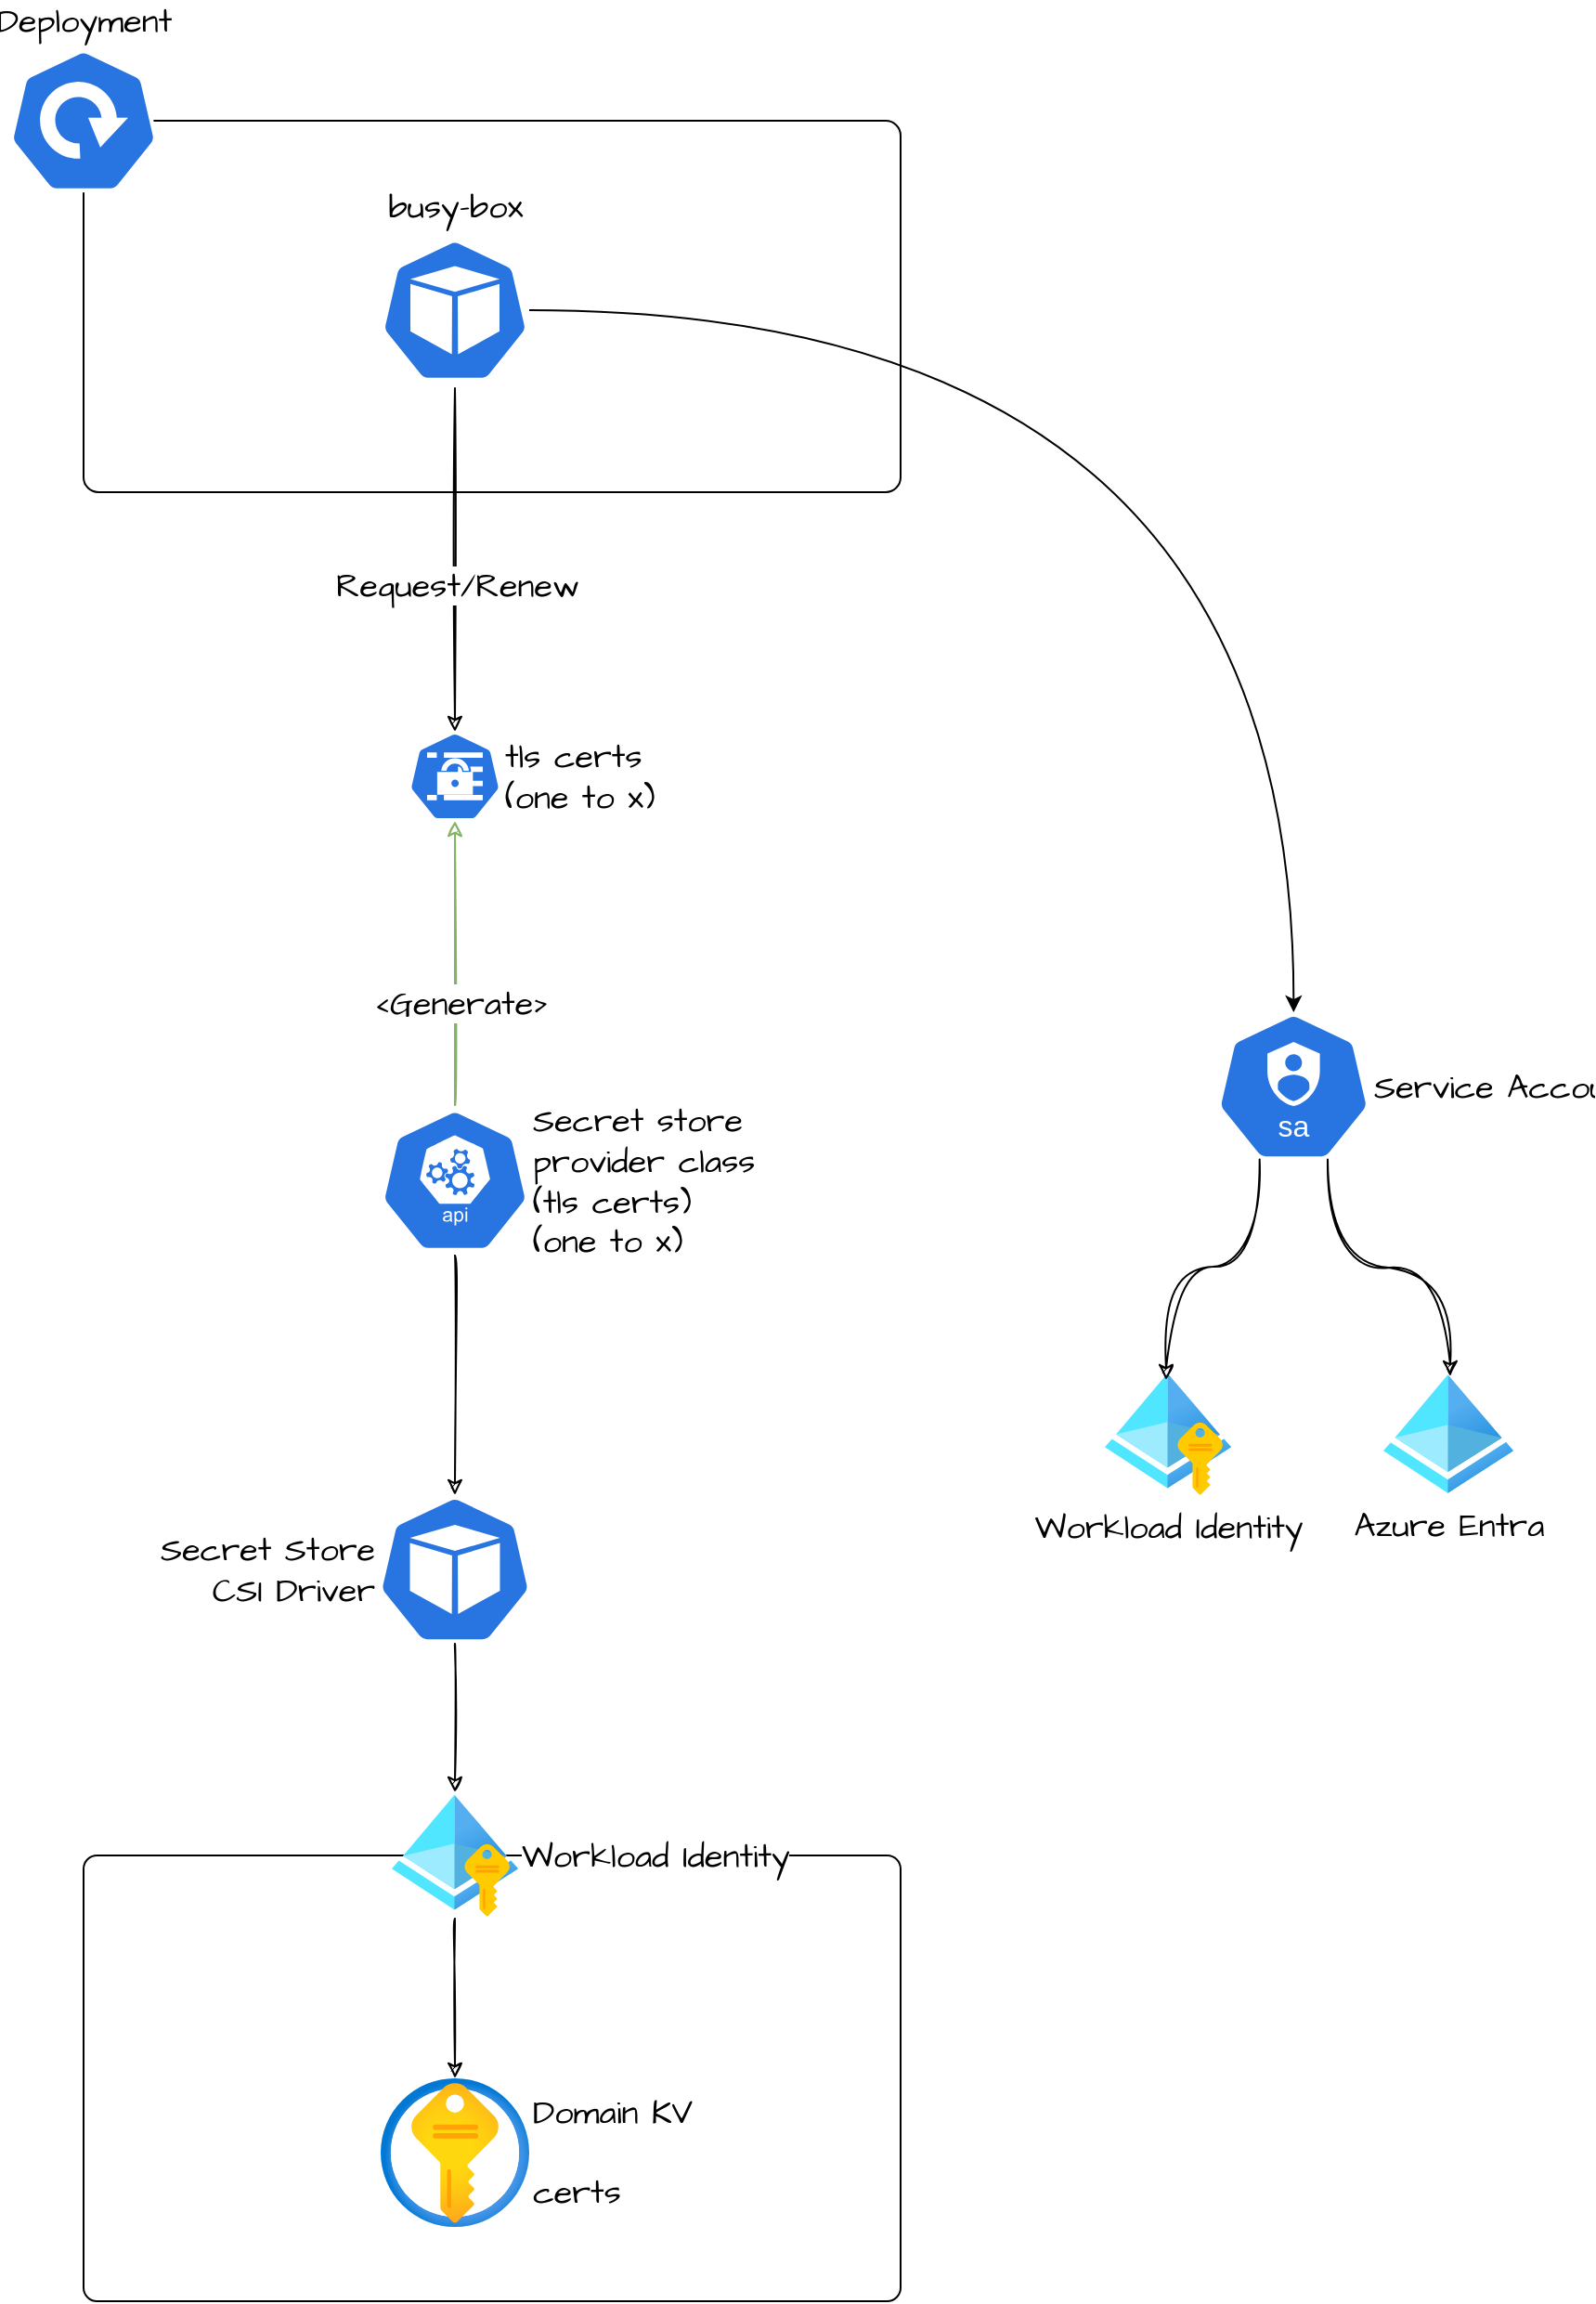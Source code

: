 <mxfile version="24.7.5">
  <diagram id="ZGYd3SjESlaEDazQRH5I" name="Page-1">
    <mxGraphModel dx="2526" dy="1270" grid="1" gridSize="10" guides="1" tooltips="1" connect="1" arrows="1" fold="1" page="1" pageScale="1" pageWidth="827" pageHeight="1169" math="0" shadow="0">
      <root>
        <mxCell id="0" />
        <mxCell id="1" parent="0" />
        <mxCell id="ZACaJJi6Qwk8mwRqX2UE-5" value="" style="rounded=1;whiteSpace=wrap;html=1;fontFamily=Architects Daughter;fontSource=https%3A%2F%2Ffonts.googleapis.com%2Fcss%3Ffamily%3DArchitects%2BDaughter;fontSize=18;arcSize=4;" parent="1" vertex="1">
          <mxGeometry x="360" y="160" width="440" height="200" as="geometry" />
        </mxCell>
        <mxCell id="ZACaJJi6Qwk8mwRqX2UE-3" value="Deployment" style="sketch=0;html=1;dashed=0;whitespace=wrap;fillColor=#2875E2;strokeColor=#ffffff;points=[[0.005,0.63,0],[0.1,0.2,0],[0.9,0.2,0],[0.5,0,0],[0.995,0.63,0],[0.72,0.99,0],[0.5,1,0],[0.28,0.99,0]];shape=mxgraph.kubernetes.icon;prIcon=deploy;labelPosition=center;verticalLabelPosition=top;align=center;verticalAlign=bottom;fontFamily=Architects Daughter;fontSource=https%3A%2F%2Ffonts.googleapis.com%2Fcss%3Ffamily%3DArchitects%2BDaughter;fontSize=18;" parent="1" vertex="1">
          <mxGeometry x="320" y="120" width="80" height="80" as="geometry" />
        </mxCell>
        <mxCell id="ZACaJJi6Qwk8mwRqX2UE-48" style="edgeStyle=orthogonalEdgeStyle;rounded=0;sketch=1;orthogonalLoop=1;jettySize=auto;html=1;entryX=0.5;entryY=0;entryDx=0;entryDy=0;entryPerimeter=0;fontFamily=Architects Daughter;fontSource=https%3A%2F%2Ffonts.googleapis.com%2Fcss%3Ffamily%3DArchitects%2BDaughter;fontSize=18;" parent="1" source="ZACaJJi6Qwk8mwRqX2UE-7" target="ZACaJJi6Qwk8mwRqX2UE-10" edge="1">
          <mxGeometry relative="1" as="geometry" />
        </mxCell>
        <mxCell id="ZACaJJi6Qwk8mwRqX2UE-49" value="Request/Renew" style="edgeLabel;html=1;align=center;verticalAlign=middle;resizable=0;points=[];fontSize=18;fontFamily=Architects Daughter;fontSource=https%3A%2F%2Ffonts.googleapis.com%2Fcss%3Ffamily%3DArchitects%2BDaughter;" parent="ZACaJJi6Qwk8mwRqX2UE-48" vertex="1" connectable="0">
          <mxGeometry x="0.146" y="1" relative="1" as="geometry">
            <mxPoint as="offset" />
          </mxGeometry>
        </mxCell>
        <mxCell id="DQKJIkNqq4NiEkEMZDM5-1" style="edgeStyle=orthogonalEdgeStyle;rounded=0;orthogonalLoop=1;jettySize=auto;html=1;entryX=0.5;entryY=0;entryDx=0;entryDy=0;entryPerimeter=0;fontSize=18;fontFamily=Architects Daughter;fontSource=https%3A%2F%2Ffonts.googleapis.com%2Fcss%3Ffamily%3DArchitects%2BDaughter;elbow=vertical;curved=1;" edge="1" parent="1" source="ZACaJJi6Qwk8mwRqX2UE-7" target="DQKJIkNqq4NiEkEMZDM5-2">
          <mxGeometry relative="1" as="geometry">
            <mxPoint x="1010" y="630" as="targetPoint" />
          </mxGeometry>
        </mxCell>
        <mxCell id="ZACaJJi6Qwk8mwRqX2UE-7" value="busy-box" style="sketch=0;html=1;dashed=0;whitespace=wrap;fillColor=#2875E2;strokeColor=#ffffff;points=[[0.005,0.63,0],[0.1,0.2,0],[0.9,0.2,0],[0.5,0,0],[0.995,0.63,0],[0.72,0.99,0],[0.5,1,0],[0.28,0.99,0]];shape=mxgraph.kubernetes.icon;prIcon=pod;fontFamily=Architects Daughter;fontSource=https%3A%2F%2Ffonts.googleapis.com%2Fcss%3Ffamily%3DArchitects%2BDaughter;fontSize=18;labelPosition=center;verticalLabelPosition=top;align=center;verticalAlign=bottom;" parent="1" vertex="1">
          <mxGeometry x="520" y="220" width="80" height="84" as="geometry" />
        </mxCell>
        <mxCell id="ZACaJJi6Qwk8mwRqX2UE-10" value="tls certs&lt;br style=&quot;font-size: 18px;&quot;&gt;(one to x)" style="sketch=0;html=1;dashed=0;whitespace=wrap;fillColor=#2875E2;strokeColor=#ffffff;points=[[0.005,0.63,0],[0.1,0.2,0],[0.9,0.2,0],[0.5,0,0],[0.995,0.63,0],[0.72,0.99,0],[0.5,1,0],[0.28,0.99,0]];shape=mxgraph.kubernetes.icon;prIcon=secret;fontFamily=Architects Daughter;fontSource=https%3A%2F%2Ffonts.googleapis.com%2Fcss%3Ffamily%3DArchitects%2BDaughter;fontSize=18;labelPosition=right;verticalLabelPosition=middle;align=left;verticalAlign=middle;" parent="1" vertex="1">
          <mxGeometry x="535" y="489" width="50" height="48" as="geometry" />
        </mxCell>
        <mxCell id="ZACaJJi6Qwk8mwRqX2UE-27" style="edgeStyle=orthogonalEdgeStyle;curved=1;rounded=0;sketch=1;orthogonalLoop=1;jettySize=auto;html=1;fontFamily=Architects Daughter;fontSource=https%3A%2F%2Ffonts.googleapis.com%2Fcss%3Ffamily%3DArchitects%2BDaughter;fontSize=18;entryX=0.5;entryY=0;entryDx=0;entryDy=0;entryPerimeter=0;" parent="1" source="ZACaJJi6Qwk8mwRqX2UE-23" target="ZACaJJi6Qwk8mwRqX2UE-25" edge="1">
          <mxGeometry relative="1" as="geometry">
            <mxPoint x="560" y="959" as="targetPoint" />
          </mxGeometry>
        </mxCell>
        <mxCell id="ZACaJJi6Qwk8mwRqX2UE-34" style="edgeStyle=orthogonalEdgeStyle;curved=1;rounded=0;sketch=1;orthogonalLoop=1;jettySize=auto;html=1;entryX=0.5;entryY=1;entryDx=0;entryDy=0;entryPerimeter=0;fontFamily=Architects Daughter;fontSource=https%3A%2F%2Ffonts.googleapis.com%2Fcss%3Ffamily%3DArchitects%2BDaughter;fontSize=18;fillColor=#d5e8d4;strokeColor=#82b366;" parent="1" source="ZACaJJi6Qwk8mwRqX2UE-23" target="ZACaJJi6Qwk8mwRqX2UE-10" edge="1">
          <mxGeometry relative="1" as="geometry" />
        </mxCell>
        <mxCell id="ZACaJJi6Qwk8mwRqX2UE-36" value="&amp;lt;Generate&amp;gt;" style="edgeLabel;html=1;align=center;verticalAlign=middle;resizable=0;points=[];fontSize=18;fontFamily=Architects Daughter;fontSource=https%3A%2F%2Ffonts.googleapis.com%2Fcss%3Ffamily%3DArchitects%2BDaughter;" parent="ZACaJJi6Qwk8mwRqX2UE-34" vertex="1" connectable="0">
          <mxGeometry x="-0.273" y="-3" relative="1" as="geometry">
            <mxPoint as="offset" />
          </mxGeometry>
        </mxCell>
        <mxCell id="ZACaJJi6Qwk8mwRqX2UE-23" value="Secret store&lt;br style=&quot;font-size: 18px;&quot;&gt;provider class&lt;br style=&quot;font-size: 18px;&quot;&gt;(tls certs)&lt;br style=&quot;font-size: 18px;&quot;&gt;(one to x)" style="sketch=0;html=1;dashed=0;whitespace=wrap;fillColor=#2875E2;strokeColor=#ffffff;points=[[0.005,0.63,0],[0.1,0.2,0],[0.9,0.2,0],[0.5,0,0],[0.995,0.63,0],[0.72,0.99,0],[0.5,1,0],[0.28,0.99,0]];shape=mxgraph.kubernetes.icon;prIcon=api;fontFamily=Architects Daughter;fontSource=https%3A%2F%2Ffonts.googleapis.com%2Fcss%3Ffamily%3DArchitects%2BDaughter;fontSize=18;labelPosition=right;verticalLabelPosition=middle;align=left;verticalAlign=middle;" parent="1" vertex="1">
          <mxGeometry x="520" y="690" width="80" height="81" as="geometry" />
        </mxCell>
        <mxCell id="ZACaJJi6Qwk8mwRqX2UE-25" value="Secret Store&lt;br style=&quot;font-size: 18px;&quot;&gt;CSI Driver" style="sketch=0;html=1;dashed=0;whitespace=wrap;fillColor=#2875E2;strokeColor=#ffffff;points=[[0.005,0.63,0],[0.1,0.2,0],[0.9,0.2,0],[0.5,0,0],[0.995,0.63,0],[0.72,0.99,0],[0.5,1,0],[0.28,0.99,0]];shape=mxgraph.kubernetes.icon;prIcon=pod;fontFamily=Architects Daughter;fontSource=https%3A%2F%2Ffonts.googleapis.com%2Fcss%3Ffamily%3DArchitects%2BDaughter;fontSize=18;labelPosition=left;verticalLabelPosition=middle;align=right;verticalAlign=middle;" parent="1" vertex="1">
          <mxGeometry x="517.5" y="900" width="85" height="80" as="geometry" />
        </mxCell>
        <mxCell id="ZACaJJi6Qwk8mwRqX2UE-61" style="edgeStyle=orthogonalEdgeStyle;curved=1;rounded=0;sketch=1;orthogonalLoop=1;jettySize=auto;html=1;fontFamily=Architects Daughter;fontSource=https%3A%2F%2Ffonts.googleapis.com%2Fcss%3Ffamily%3DArchitects%2BDaughter;fontSize=18;" parent="1" source="ZACaJJi6Qwk8mwRqX2UE-25" target="ZACaJJi6Qwk8mwRqX2UE-60" edge="1">
          <mxGeometry relative="1" as="geometry" />
        </mxCell>
        <mxCell id="ZACaJJi6Qwk8mwRqX2UE-37" value="" style="rounded=1;whiteSpace=wrap;html=1;fontFamily=Architects Daughter;fontSource=https%3A%2F%2Ffonts.googleapis.com%2Fcss%3Ffamily%3DArchitects%2BDaughter;fontSize=18;arcSize=3;" parent="1" vertex="1">
          <mxGeometry x="360" y="1094" width="440" height="240" as="geometry" />
        </mxCell>
        <mxCell id="ZACaJJi6Qwk8mwRqX2UE-38" value="" style="shape=image;verticalLabelPosition=bottom;verticalAlign=top;imageAspect=0;image=https://upload.wikimedia.org/wikipedia/commons/thumb/f/fa/Microsoft_Azure.svg/1200px-Microsoft_Azure.svg.png;fontFamily=Architects Daughter;fontSource=https%3A%2F%2Ffonts.googleapis.com%2Fcss%3Ffamily%3DArchitects%2BDaughter;fontSize=18;" parent="1" vertex="1">
          <mxGeometry x="315" y="1054" width="80" height="80" as="geometry" />
        </mxCell>
        <mxCell id="ZACaJJi6Qwk8mwRqX2UE-31" value="Domain KV&lt;br style=&quot;font-size: 18px;&quot;&gt;&lt;br style=&quot;font-size: 18px;&quot;&gt;certs" style="aspect=fixed;html=1;points=[];align=left;image;fontSize=18;image=img/lib/azure2/security/Key_Vaults.svg;fontFamily=Architects Daughter;fontSource=https%3A%2F%2Ffonts.googleapis.com%2Fcss%3Ffamily%3DArchitects%2BDaughter;labelPosition=right;verticalLabelPosition=middle;verticalAlign=middle;" parent="1" vertex="1">
          <mxGeometry x="520" y="1214" width="80" height="80" as="geometry" />
        </mxCell>
        <mxCell id="ZACaJJi6Qwk8mwRqX2UE-62" style="edgeStyle=orthogonalEdgeStyle;curved=1;rounded=0;sketch=1;orthogonalLoop=1;jettySize=auto;html=1;fontFamily=Architects Daughter;fontSource=https%3A%2F%2Ffonts.googleapis.com%2Fcss%3Ffamily%3DArchitects%2BDaughter;fontSize=18;" parent="1" source="ZACaJJi6Qwk8mwRqX2UE-60" target="ZACaJJi6Qwk8mwRqX2UE-31" edge="1">
          <mxGeometry relative="1" as="geometry" />
        </mxCell>
        <mxCell id="ZACaJJi6Qwk8mwRqX2UE-60" value="Workload Identity" style="aspect=fixed;html=1;points=[];align=left;image;fontSize=18;image=img/lib/azure2/identity/Managed_Identities.svg;fontFamily=Architects Daughter;fontSource=https%3A%2F%2Ffonts.googleapis.com%2Fcss%3Ffamily%3DArchitects%2BDaughter;labelPosition=right;verticalLabelPosition=middle;verticalAlign=middle;" parent="1" vertex="1">
          <mxGeometry x="526" y="1060" width="68" height="68" as="geometry" />
        </mxCell>
        <mxCell id="DQKJIkNqq4NiEkEMZDM5-2" value="Service Account" style="aspect=fixed;sketch=0;html=1;dashed=0;whitespace=wrap;verticalLabelPosition=middle;verticalAlign=middle;fillColor=#2875E2;strokeColor=#ffffff;points=[[0.005,0.63,0],[0.1,0.2,0],[0.9,0.2,0],[0.5,0,0],[0.995,0.63,0],[0.72,0.99,0],[0.5,1,0],[0.28,0.99,0]];shape=mxgraph.kubernetes.icon2;kubernetesLabel=1;prIcon=sa;labelPosition=right;align=left;fontSize=18;fontFamily=Architects Daughter;fontSource=https%3A%2F%2Ffonts.googleapis.com%2Fcss%3Ffamily%3DArchitects%2BDaughter;" vertex="1" parent="1">
          <mxGeometry x="970" y="640" width="83.33" height="80" as="geometry" />
        </mxCell>
        <mxCell id="DQKJIkNqq4NiEkEMZDM5-3" value="Workload Identity" style="image;aspect=fixed;html=1;points=[];align=center;fontSize=18;image=img/lib/azure2/identity/Managed_Identities.svg;fontFamily=Architects Daughter;fontSource=https%3A%2F%2Ffonts.googleapis.com%2Fcss%3Ffamily%3DArchitects%2BDaughter;" vertex="1" parent="1">
          <mxGeometry x="910" y="834" width="68" height="66" as="geometry" />
        </mxCell>
        <mxCell id="DQKJIkNqq4NiEkEMZDM5-4" value="Azure Entra" style="image;aspect=fixed;html=1;points=[];align=center;fontSize=18;image=img/lib/azure2/identity/Azure_Active_Directory.svg;fontFamily=Architects Daughter;fontSource=https%3A%2F%2Ffonts.googleapis.com%2Fcss%3Ffamily%3DArchitects%2BDaughter;" vertex="1" parent="1">
          <mxGeometry x="1060" y="835" width="70" height="64" as="geometry" />
        </mxCell>
        <mxCell id="DQKJIkNqq4NiEkEMZDM5-5" style="edgeStyle=orthogonalEdgeStyle;rounded=0;orthogonalLoop=1;jettySize=auto;html=1;entryX=0.485;entryY=0.061;entryDx=0;entryDy=0;entryPerimeter=0;curved=1;sketch=1;curveFitting=1;jiggle=2;exitX=0.28;exitY=0.99;exitDx=0;exitDy=0;exitPerimeter=0;fontSize=18;fontFamily=Architects Daughter;fontSource=https%3A%2F%2Ffonts.googleapis.com%2Fcss%3Ffamily%3DArchitects%2BDaughter;" edge="1" parent="1" source="DQKJIkNqq4NiEkEMZDM5-2" target="DQKJIkNqq4NiEkEMZDM5-3">
          <mxGeometry relative="1" as="geometry" />
        </mxCell>
        <mxCell id="DQKJIkNqq4NiEkEMZDM5-6" style="edgeStyle=orthogonalEdgeStyle;rounded=0;orthogonalLoop=1;jettySize=auto;html=1;entryX=0.514;entryY=0.016;entryDx=0;entryDy=0;entryPerimeter=0;curved=1;sketch=1;curveFitting=1;jiggle=2;exitX=0.72;exitY=0.99;exitDx=0;exitDy=0;exitPerimeter=0;fontSize=18;fontFamily=Architects Daughter;fontSource=https%3A%2F%2Ffonts.googleapis.com%2Fcss%3Ffamily%3DArchitects%2BDaughter;" edge="1" parent="1" source="DQKJIkNqq4NiEkEMZDM5-2" target="DQKJIkNqq4NiEkEMZDM5-4">
          <mxGeometry relative="1" as="geometry" />
        </mxCell>
      </root>
    </mxGraphModel>
  </diagram>
</mxfile>
